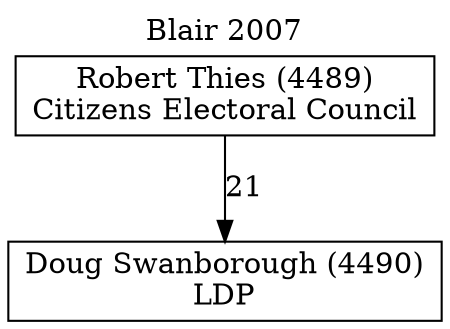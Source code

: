 // House preference flow
digraph "Doug Swanborough (4490)_Blair_2007" {
	graph [label="Blair 2007" labelloc=t mclimit=10]
	node [shape=box]
	"Doug Swanborough (4490)" [label="Doug Swanborough (4490)
LDP"]
	"Robert Thies (4489)" [label="Robert Thies (4489)
Citizens Electoral Council"]
	"Robert Thies (4489)" -> "Doug Swanborough (4490)" [label=21]
}
